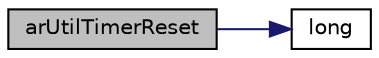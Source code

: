 digraph "arUtilTimerReset"
{
 // INTERACTIVE_SVG=YES
  edge [fontname="Helvetica",fontsize="10",labelfontname="Helvetica",labelfontsize="10"];
  node [fontname="Helvetica",fontsize="10",shape=record];
  rankdir="LR";
  Node1 [label="arUtilTimerReset",height=0.2,width=0.4,color="black", fillcolor="grey75", style="filled", fontcolor="black"];
  Node1 -> Node2 [color="midnightblue",fontsize="10",style="solid",fontname="Helvetica"];
  Node2 [label="long",height=0.2,width=0.4,color="black", fillcolor="white", style="filled",URL="$ioapi_8h.html#a7fd8c70e06fede8289e0cb788c759270"];
}
